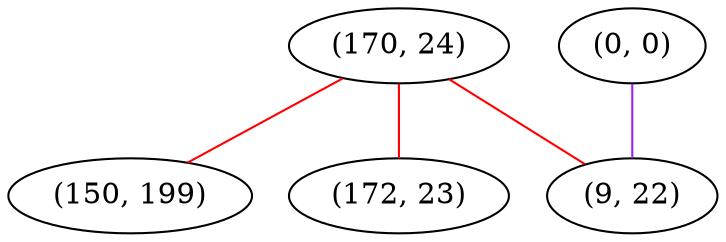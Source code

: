 graph "" {
"(170, 24)";
"(150, 199)";
"(0, 0)";
"(9, 22)";
"(172, 23)";
"(170, 24)" -- "(150, 199)"  [color=red, key=0, weight=1];
"(170, 24)" -- "(172, 23)"  [color=red, key=0, weight=1];
"(170, 24)" -- "(9, 22)"  [color=red, key=0, weight=1];
"(0, 0)" -- "(9, 22)"  [color=purple, key=0, weight=4];
}
